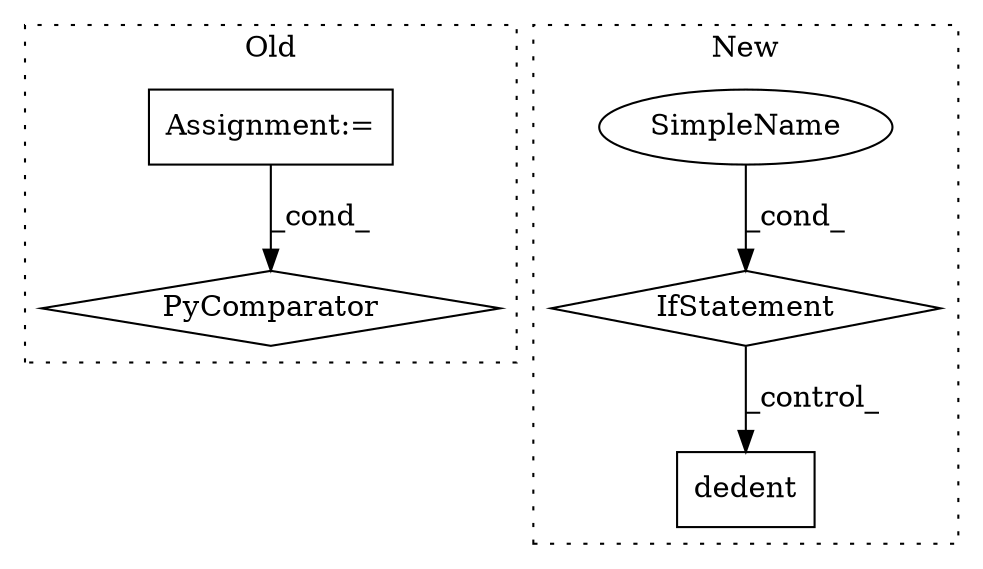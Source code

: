 digraph G {
subgraph cluster0 {
1 [label="PyComparator" a="113" s="19959" l="65" shape="diamond"];
3 [label="Assignment:=" a="7" s="19959" l="65" shape="box"];
label = "Old";
style="dotted";
}
subgraph cluster1 {
2 [label="dedent" a="32" s="20063,20088" l="7,1" shape="box"];
4 [label="IfStatement" a="25" s="19849,19874" l="10,2" shape="diamond"];
5 [label="SimpleName" a="42" s="" l="" shape="ellipse"];
label = "New";
style="dotted";
}
3 -> 1 [label="_cond_"];
4 -> 2 [label="_control_"];
5 -> 4 [label="_cond_"];
}
